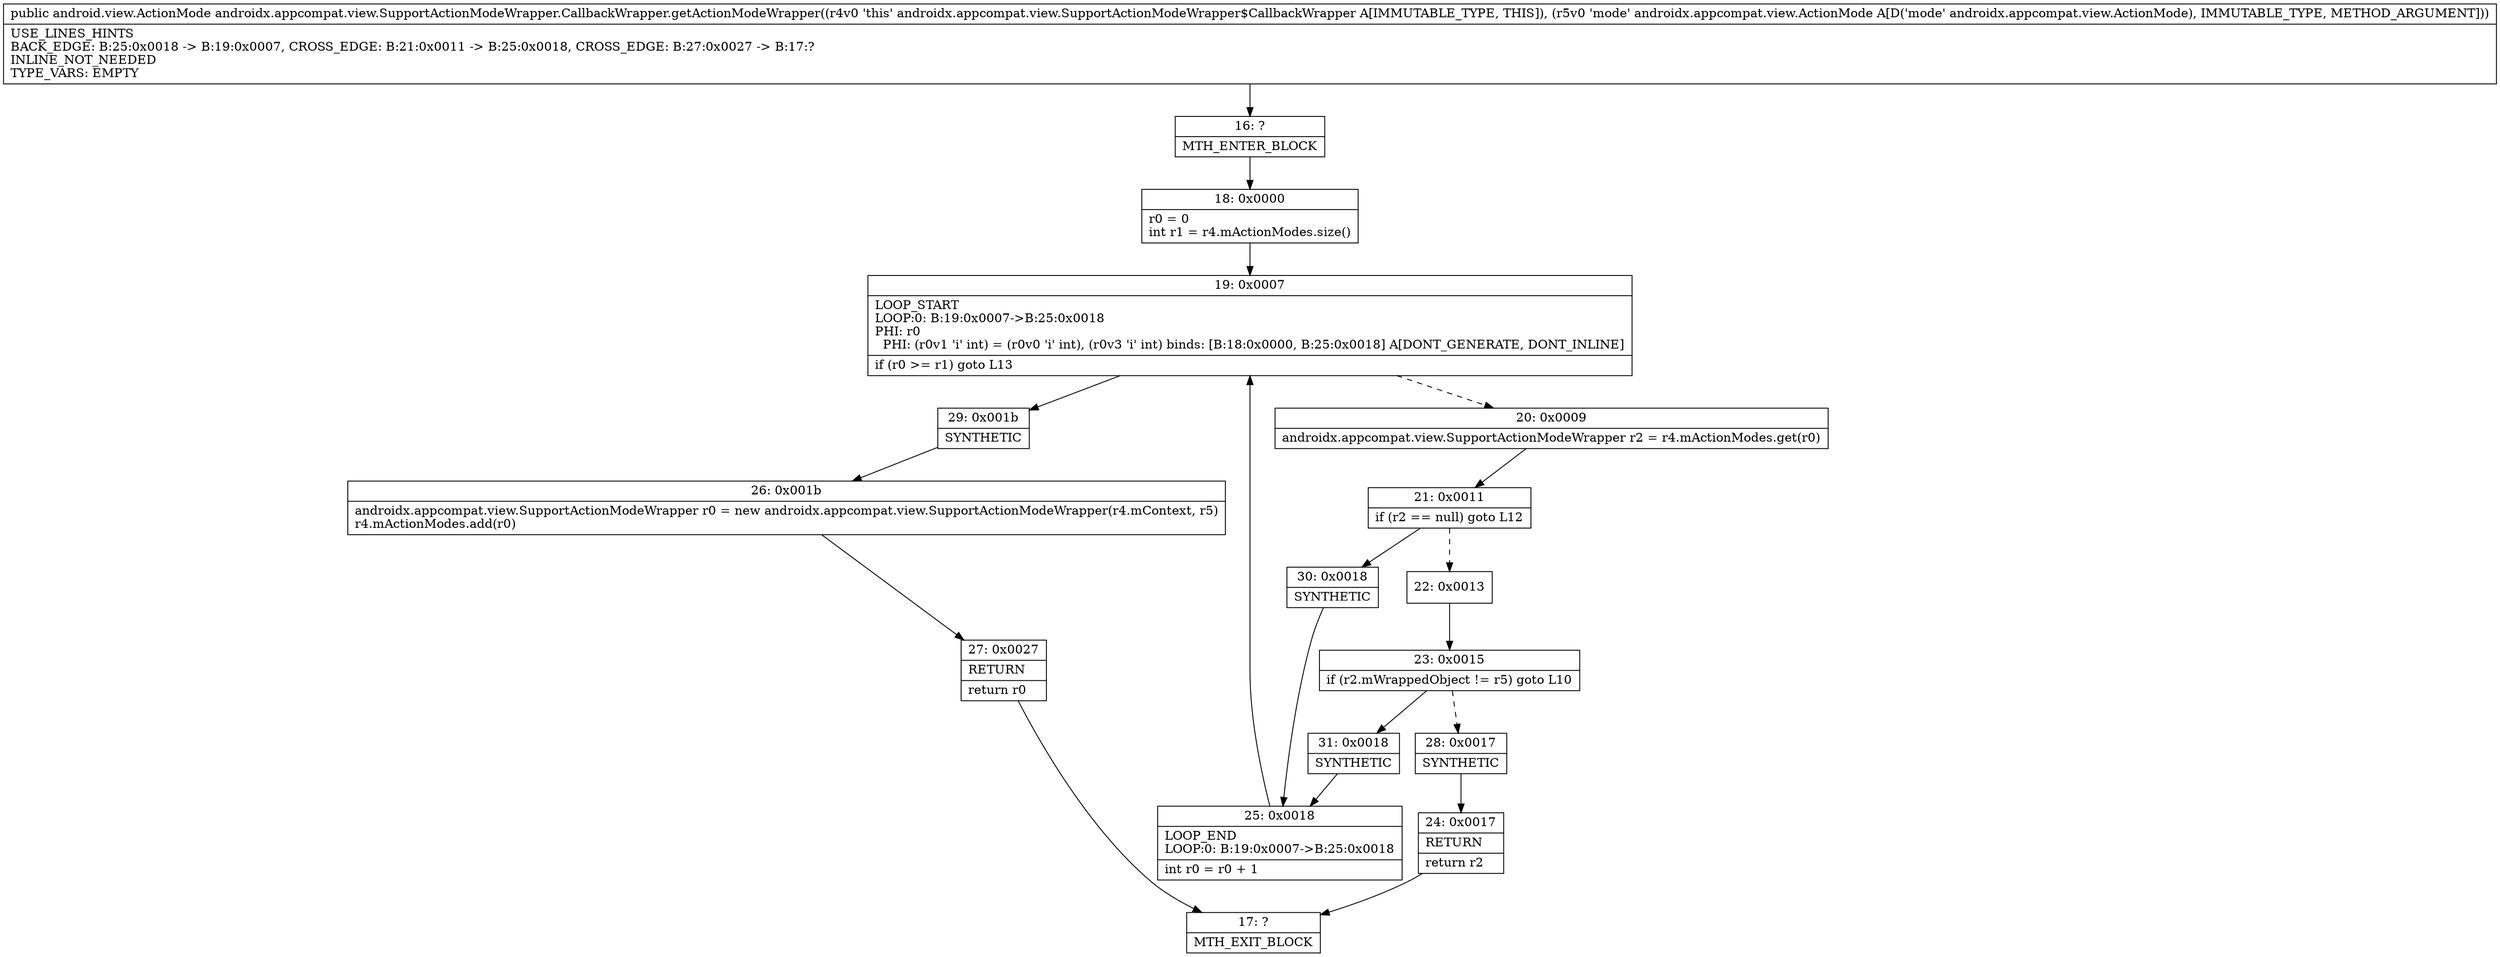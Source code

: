 digraph "CFG forandroidx.appcompat.view.SupportActionModeWrapper.CallbackWrapper.getActionModeWrapper(Landroidx\/appcompat\/view\/ActionMode;)Landroid\/view\/ActionMode;" {
Node_16 [shape=record,label="{16\:\ ?|MTH_ENTER_BLOCK\l}"];
Node_18 [shape=record,label="{18\:\ 0x0000|r0 = 0\lint r1 = r4.mActionModes.size()\l}"];
Node_19 [shape=record,label="{19\:\ 0x0007|LOOP_START\lLOOP:0: B:19:0x0007\-\>B:25:0x0018\lPHI: r0 \l  PHI: (r0v1 'i' int) = (r0v0 'i' int), (r0v3 'i' int) binds: [B:18:0x0000, B:25:0x0018] A[DONT_GENERATE, DONT_INLINE]\l|if (r0 \>= r1) goto L13\l}"];
Node_20 [shape=record,label="{20\:\ 0x0009|androidx.appcompat.view.SupportActionModeWrapper r2 = r4.mActionModes.get(r0)\l}"];
Node_21 [shape=record,label="{21\:\ 0x0011|if (r2 == null) goto L12\l}"];
Node_22 [shape=record,label="{22\:\ 0x0013}"];
Node_23 [shape=record,label="{23\:\ 0x0015|if (r2.mWrappedObject != r5) goto L10\l}"];
Node_28 [shape=record,label="{28\:\ 0x0017|SYNTHETIC\l}"];
Node_24 [shape=record,label="{24\:\ 0x0017|RETURN\l|return r2\l}"];
Node_17 [shape=record,label="{17\:\ ?|MTH_EXIT_BLOCK\l}"];
Node_31 [shape=record,label="{31\:\ 0x0018|SYNTHETIC\l}"];
Node_25 [shape=record,label="{25\:\ 0x0018|LOOP_END\lLOOP:0: B:19:0x0007\-\>B:25:0x0018\l|int r0 = r0 + 1\l}"];
Node_30 [shape=record,label="{30\:\ 0x0018|SYNTHETIC\l}"];
Node_29 [shape=record,label="{29\:\ 0x001b|SYNTHETIC\l}"];
Node_26 [shape=record,label="{26\:\ 0x001b|androidx.appcompat.view.SupportActionModeWrapper r0 = new androidx.appcompat.view.SupportActionModeWrapper(r4.mContext, r5)\lr4.mActionModes.add(r0)\l}"];
Node_27 [shape=record,label="{27\:\ 0x0027|RETURN\l|return r0\l}"];
MethodNode[shape=record,label="{public android.view.ActionMode androidx.appcompat.view.SupportActionModeWrapper.CallbackWrapper.getActionModeWrapper((r4v0 'this' androidx.appcompat.view.SupportActionModeWrapper$CallbackWrapper A[IMMUTABLE_TYPE, THIS]), (r5v0 'mode' androidx.appcompat.view.ActionMode A[D('mode' androidx.appcompat.view.ActionMode), IMMUTABLE_TYPE, METHOD_ARGUMENT]))  | USE_LINES_HINTS\lBACK_EDGE: B:25:0x0018 \-\> B:19:0x0007, CROSS_EDGE: B:21:0x0011 \-\> B:25:0x0018, CROSS_EDGE: B:27:0x0027 \-\> B:17:?\lINLINE_NOT_NEEDED\lTYPE_VARS: EMPTY\l}"];
MethodNode -> Node_16;Node_16 -> Node_18;
Node_18 -> Node_19;
Node_19 -> Node_20[style=dashed];
Node_19 -> Node_29;
Node_20 -> Node_21;
Node_21 -> Node_22[style=dashed];
Node_21 -> Node_30;
Node_22 -> Node_23;
Node_23 -> Node_28[style=dashed];
Node_23 -> Node_31;
Node_28 -> Node_24;
Node_24 -> Node_17;
Node_31 -> Node_25;
Node_25 -> Node_19;
Node_30 -> Node_25;
Node_29 -> Node_26;
Node_26 -> Node_27;
Node_27 -> Node_17;
}

